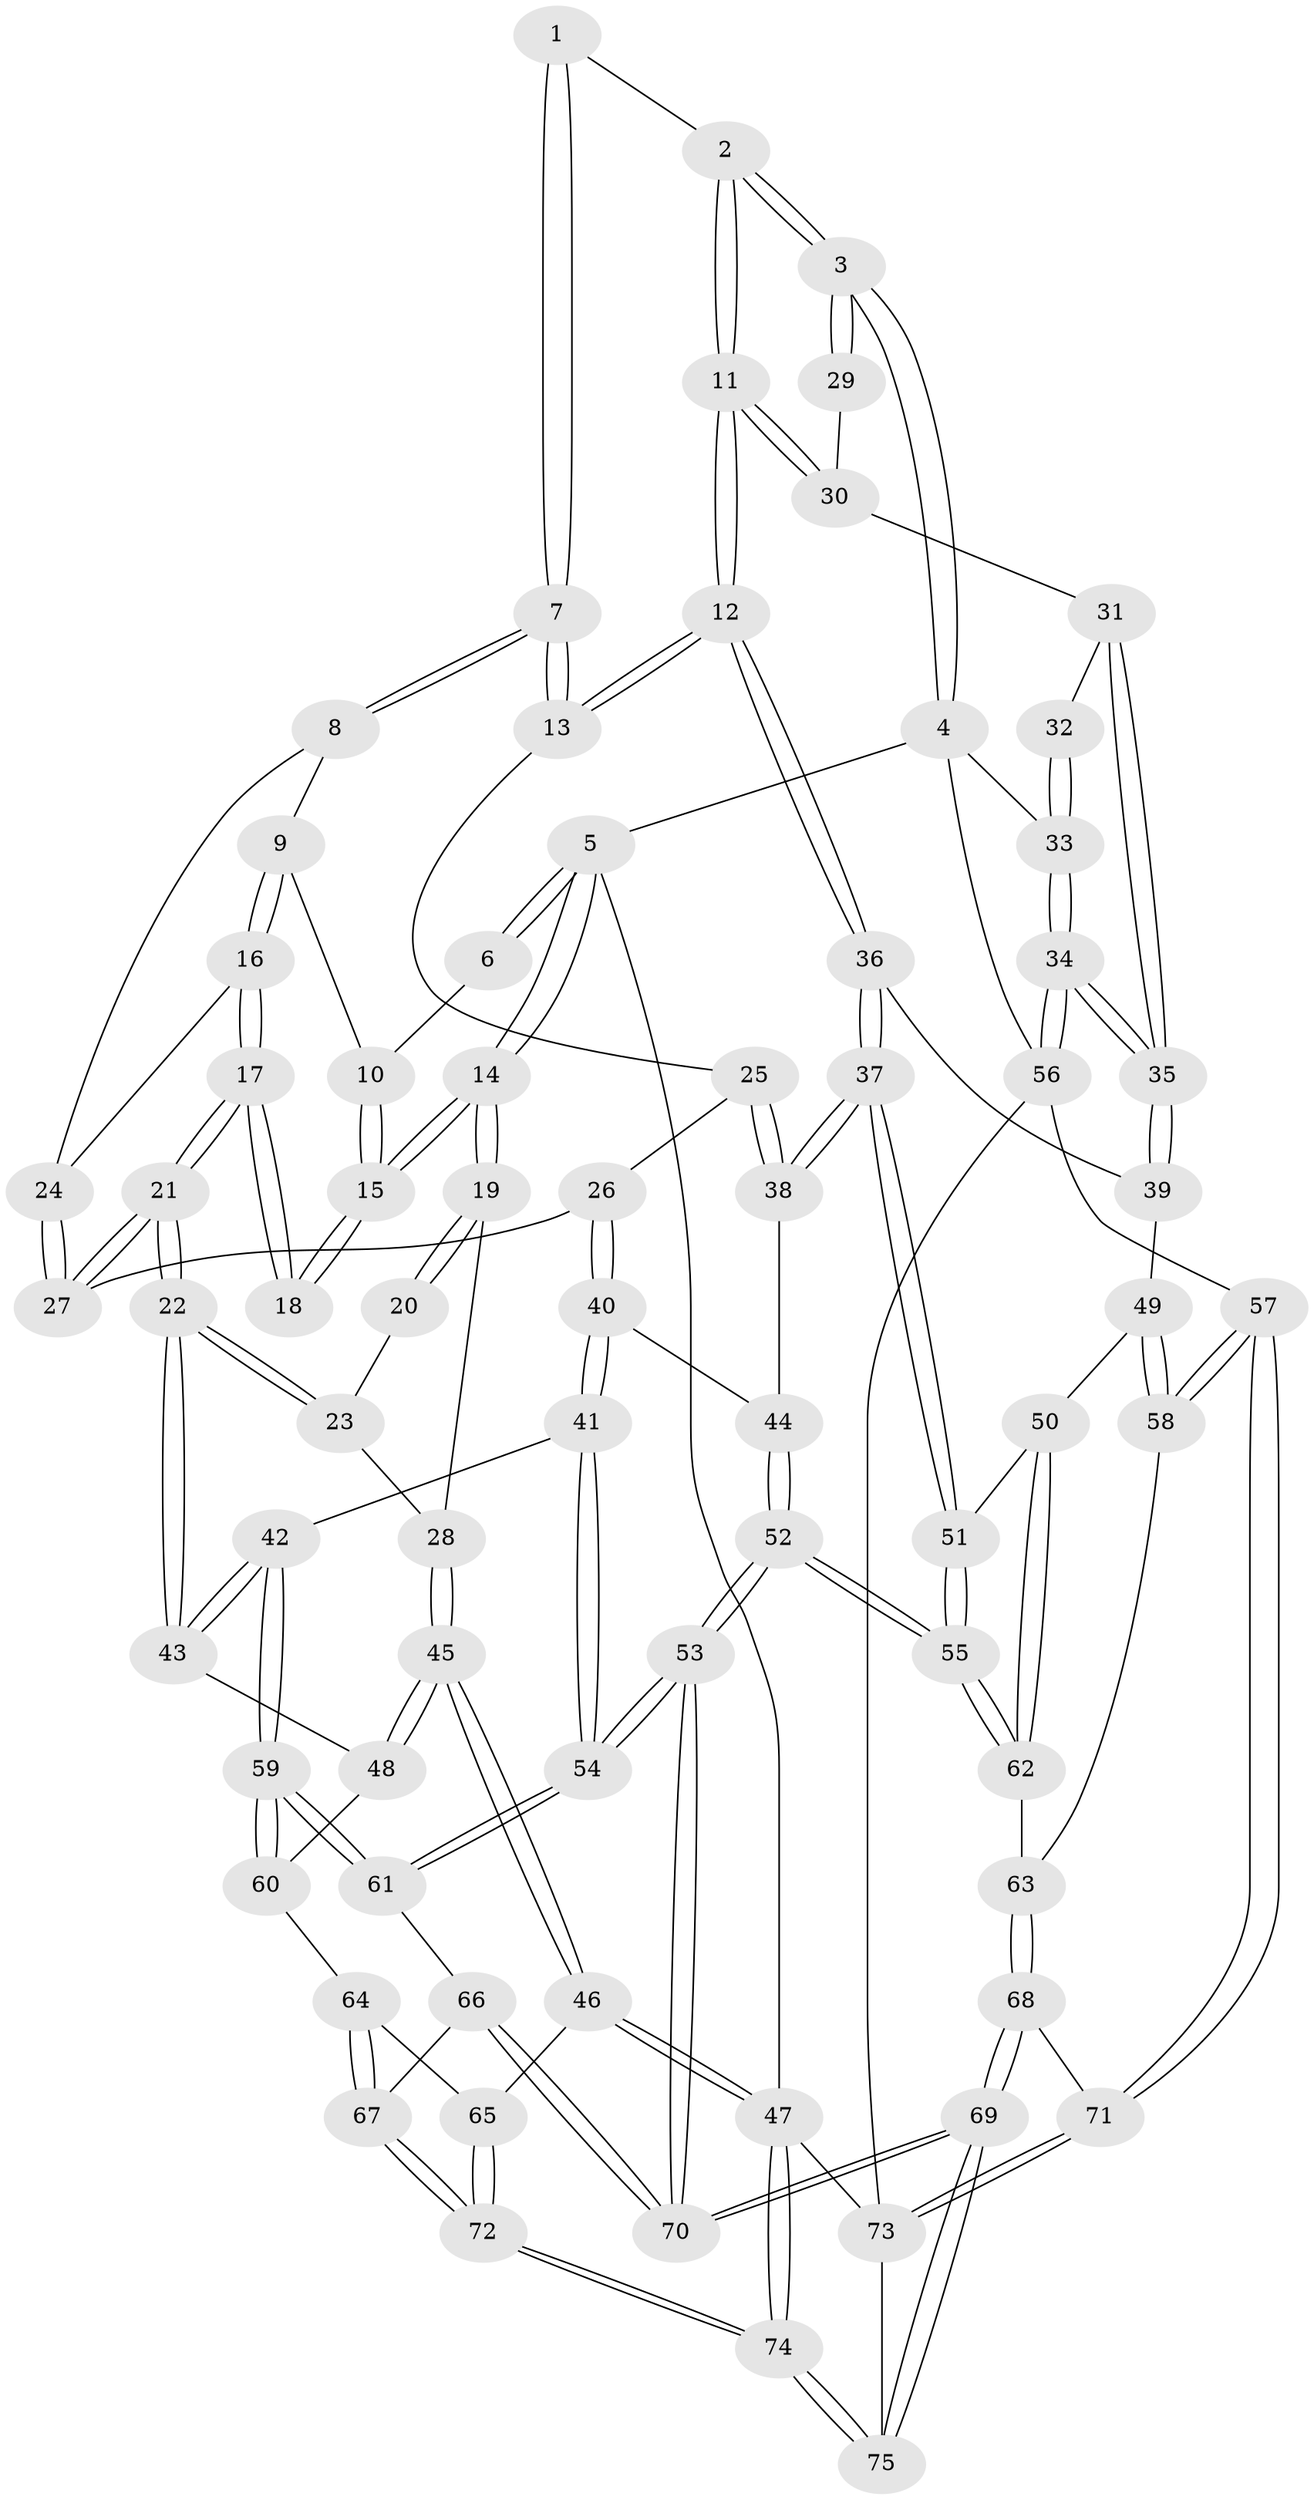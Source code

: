 // Generated by graph-tools (version 1.1) at 2025/27/03/09/25 03:27:14]
// undirected, 75 vertices, 184 edges
graph export_dot {
graph [start="1"]
  node [color=gray90,style=filled];
  1 [pos="+0.39953824527394965+0"];
  2 [pos="+0.7821857500599455+0"];
  3 [pos="+1+0"];
  4 [pos="+1+0"];
  5 [pos="+0+0"];
  6 [pos="+0.28327963181576327+0"];
  7 [pos="+0.48330255255432014+0.14552186770999095"];
  8 [pos="+0.3348759971104773+0.13142615170488955"];
  9 [pos="+0.2532162575868078+0"];
  10 [pos="+0.2441285678455665+0"];
  11 [pos="+0.6328019752806203+0.22649971037217884"];
  12 [pos="+0.6297907928926462+0.22847134827101354"];
  13 [pos="+0.5329140580159636+0.20265155879842314"];
  14 [pos="+0+0"];
  15 [pos="+0.14487263333612713+0.06687824762866304"];
  16 [pos="+0.22861530455592877+0.17799163576715818"];
  17 [pos="+0.20401462417754324+0.19715960886321465"];
  18 [pos="+0.1322492583681039+0.09628389715929318"];
  19 [pos="+0+0"];
  20 [pos="+0.07515913594606498+0.1060652829346787"];
  21 [pos="+0.1780543022550476+0.3192242401287933"];
  22 [pos="+0.08797946885535117+0.3964342391535736"];
  23 [pos="+0.06308215398202711+0.18271437173058436"];
  24 [pos="+0.29843496714829065+0.152783935130011"];
  25 [pos="+0.4079557017416492+0.29137197653964003"];
  26 [pos="+0.3604151303587478+0.31475963172436"];
  27 [pos="+0.3529652299564664+0.3141985957608145"];
  28 [pos="+0+0.02586708275536074"];
  29 [pos="+0.961213570758704+0.05448210651845735"];
  30 [pos="+0.692648649279306+0.22534358496427564"];
  31 [pos="+0.7971583827279752+0.2643158741813698"];
  32 [pos="+0.9250228707910999+0.22744168862484876"];
  33 [pos="+1+0.42281736671482173"];
  34 [pos="+1+0.5251119036335796"];
  35 [pos="+1+0.48955210149709005"];
  36 [pos="+0.6345966888473649+0.33376357367606424"];
  37 [pos="+0.5813807221468202+0.5084556658476109"];
  38 [pos="+0.48177155945885536+0.5139914651461343"];
  39 [pos="+0.8424052984954247+0.4710754987784418"];
  40 [pos="+0.38157643066765806+0.533664024930386"];
  41 [pos="+0.2699807994438941+0.5500005090158866"];
  42 [pos="+0.2670239690036982+0.5499635800665208"];
  43 [pos="+0.06788561355054622+0.4212245556360153"];
  44 [pos="+0.38435928194241764+0.5344855058191966"];
  45 [pos="+0+0.4640270211165088"];
  46 [pos="+0+0.6097610209667423"];
  47 [pos="+0+1"];
  48 [pos="+0.026856917553787895+0.4337401598871889"];
  49 [pos="+0.685425059496412+0.5721268786025387"];
  50 [pos="+0.6387745647750672+0.5676554983212612"];
  51 [pos="+0.5970132719453309+0.535622997097111"];
  52 [pos="+0.44934520288492746+0.8059234412036431"];
  53 [pos="+0.4443592697948329+0.8285360972384855"];
  54 [pos="+0.38839011284580044+0.7984110486013682"];
  55 [pos="+0.4643787107893183+0.7839667786693181"];
  56 [pos="+1+0.6034573485591133"];
  57 [pos="+0.9433045657957043+0.6995861803410609"];
  58 [pos="+0.8969004564778448+0.6931722149995087"];
  59 [pos="+0.22317607794528502+0.7185558564625634"];
  60 [pos="+0.1421416846466853+0.6926205650704857"];
  61 [pos="+0.23158344120940272+0.7440744970594318"];
  62 [pos="+0.6521970399212195+0.6688163759849741"];
  63 [pos="+0.6828662647436599+0.7520768198445031"];
  64 [pos="+0.06650428458628102+0.7396640651336102"];
  65 [pos="+0+0.6508600429002357"];
  66 [pos="+0.16108403941689656+0.8338563631773017"];
  67 [pos="+0.13738701568965378+0.8491245079770101"];
  68 [pos="+0.663973275237718+0.7919268412905314"];
  69 [pos="+0.5117936358564942+1"];
  70 [pos="+0.49311538109286224+0.9695488317184495"];
  71 [pos="+0.8783830200891217+0.8409008301670367"];
  72 [pos="+0.12166129730984931+0.8807853370645775"];
  73 [pos="+0.7679228497424786+1"];
  74 [pos="+0+1"];
  75 [pos="+0.5162114774594699+1"];
  1 -- 2;
  1 -- 7;
  1 -- 7;
  2 -- 3;
  2 -- 3;
  2 -- 11;
  2 -- 11;
  3 -- 4;
  3 -- 4;
  3 -- 29;
  3 -- 29;
  4 -- 5;
  4 -- 33;
  4 -- 56;
  5 -- 6;
  5 -- 6;
  5 -- 14;
  5 -- 14;
  5 -- 47;
  6 -- 10;
  7 -- 8;
  7 -- 8;
  7 -- 13;
  7 -- 13;
  8 -- 9;
  8 -- 24;
  9 -- 10;
  9 -- 16;
  9 -- 16;
  10 -- 15;
  10 -- 15;
  11 -- 12;
  11 -- 12;
  11 -- 30;
  11 -- 30;
  12 -- 13;
  12 -- 13;
  12 -- 36;
  12 -- 36;
  13 -- 25;
  14 -- 15;
  14 -- 15;
  14 -- 19;
  14 -- 19;
  15 -- 18;
  15 -- 18;
  16 -- 17;
  16 -- 17;
  16 -- 24;
  17 -- 18;
  17 -- 18;
  17 -- 21;
  17 -- 21;
  19 -- 20;
  19 -- 20;
  19 -- 28;
  20 -- 23;
  21 -- 22;
  21 -- 22;
  21 -- 27;
  21 -- 27;
  22 -- 23;
  22 -- 23;
  22 -- 43;
  22 -- 43;
  23 -- 28;
  24 -- 27;
  24 -- 27;
  25 -- 26;
  25 -- 38;
  25 -- 38;
  26 -- 27;
  26 -- 40;
  26 -- 40;
  28 -- 45;
  28 -- 45;
  29 -- 30;
  30 -- 31;
  31 -- 32;
  31 -- 35;
  31 -- 35;
  32 -- 33;
  32 -- 33;
  33 -- 34;
  33 -- 34;
  34 -- 35;
  34 -- 35;
  34 -- 56;
  34 -- 56;
  35 -- 39;
  35 -- 39;
  36 -- 37;
  36 -- 37;
  36 -- 39;
  37 -- 38;
  37 -- 38;
  37 -- 51;
  37 -- 51;
  38 -- 44;
  39 -- 49;
  40 -- 41;
  40 -- 41;
  40 -- 44;
  41 -- 42;
  41 -- 54;
  41 -- 54;
  42 -- 43;
  42 -- 43;
  42 -- 59;
  42 -- 59;
  43 -- 48;
  44 -- 52;
  44 -- 52;
  45 -- 46;
  45 -- 46;
  45 -- 48;
  45 -- 48;
  46 -- 47;
  46 -- 47;
  46 -- 65;
  47 -- 74;
  47 -- 74;
  47 -- 73;
  48 -- 60;
  49 -- 50;
  49 -- 58;
  49 -- 58;
  50 -- 51;
  50 -- 62;
  50 -- 62;
  51 -- 55;
  51 -- 55;
  52 -- 53;
  52 -- 53;
  52 -- 55;
  52 -- 55;
  53 -- 54;
  53 -- 54;
  53 -- 70;
  53 -- 70;
  54 -- 61;
  54 -- 61;
  55 -- 62;
  55 -- 62;
  56 -- 57;
  56 -- 73;
  57 -- 58;
  57 -- 58;
  57 -- 71;
  57 -- 71;
  58 -- 63;
  59 -- 60;
  59 -- 60;
  59 -- 61;
  59 -- 61;
  60 -- 64;
  61 -- 66;
  62 -- 63;
  63 -- 68;
  63 -- 68;
  64 -- 65;
  64 -- 67;
  64 -- 67;
  65 -- 72;
  65 -- 72;
  66 -- 67;
  66 -- 70;
  66 -- 70;
  67 -- 72;
  67 -- 72;
  68 -- 69;
  68 -- 69;
  68 -- 71;
  69 -- 70;
  69 -- 70;
  69 -- 75;
  69 -- 75;
  71 -- 73;
  71 -- 73;
  72 -- 74;
  72 -- 74;
  73 -- 75;
  74 -- 75;
  74 -- 75;
}
